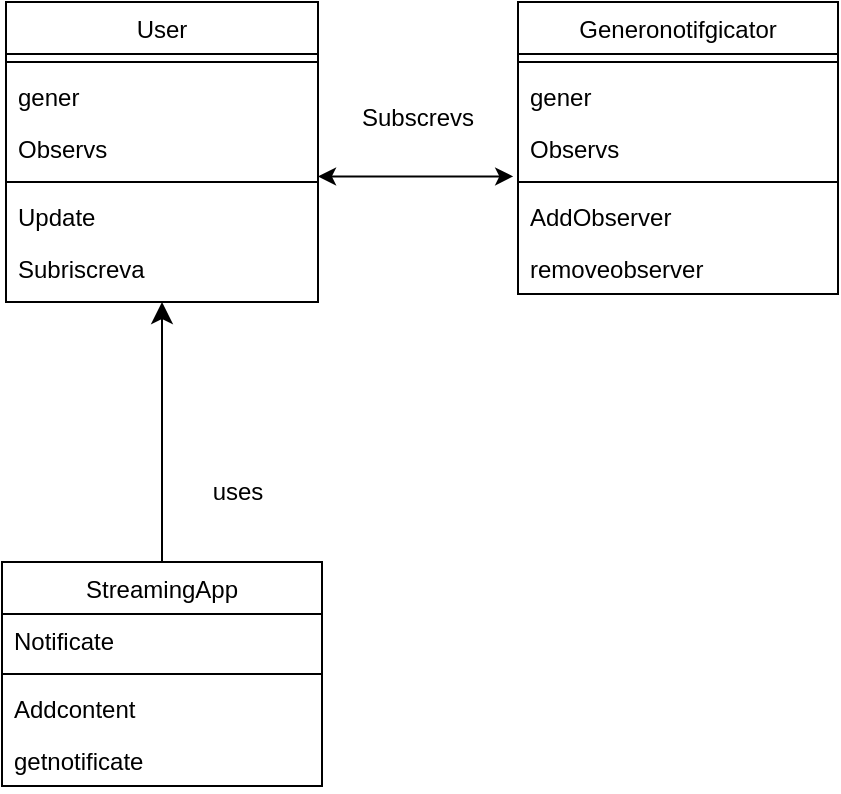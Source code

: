 <mxfile version="26.0.16">
  <diagram id="C5RBs43oDa-KdzZeNtuy" name="Page-1">
    <mxGraphModel dx="1562" dy="917" grid="1" gridSize="10" guides="1" tooltips="1" connect="1" arrows="1" fold="1" page="1" pageScale="1" pageWidth="827" pageHeight="1169" math="0" shadow="0">
      <root>
        <mxCell id="WIyWlLk6GJQsqaUBKTNV-0" />
        <mxCell id="WIyWlLk6GJQsqaUBKTNV-1" parent="WIyWlLk6GJQsqaUBKTNV-0" />
        <mxCell id="tCG1KKOkEMFmfRq8-L1O-9" value="StreamingApp" style="swimlane;fontStyle=0;align=center;verticalAlign=top;childLayout=stackLayout;horizontal=1;startSize=26;horizontalStack=0;resizeParent=1;resizeLast=0;collapsible=1;marginBottom=0;rounded=0;shadow=0;strokeWidth=1;" parent="WIyWlLk6GJQsqaUBKTNV-1" vertex="1">
          <mxGeometry x="192" y="360" width="160" height="112" as="geometry">
            <mxRectangle x="340" y="380" width="170" height="26" as="alternateBounds" />
          </mxGeometry>
        </mxCell>
        <mxCell id="tCG1KKOkEMFmfRq8-L1O-10" value="Notificate" style="text;align=left;verticalAlign=top;spacingLeft=4;spacingRight=4;overflow=hidden;rotatable=0;points=[[0,0.5],[1,0.5]];portConstraint=eastwest;" parent="tCG1KKOkEMFmfRq8-L1O-9" vertex="1">
          <mxGeometry y="26" width="160" height="26" as="geometry" />
        </mxCell>
        <mxCell id="tCG1KKOkEMFmfRq8-L1O-11" value="" style="line;html=1;strokeWidth=1;align=left;verticalAlign=middle;spacingTop=-1;spacingLeft=3;spacingRight=3;rotatable=0;labelPosition=right;points=[];portConstraint=eastwest;" parent="tCG1KKOkEMFmfRq8-L1O-9" vertex="1">
          <mxGeometry y="52" width="160" height="8" as="geometry" />
        </mxCell>
        <mxCell id="q7xlj9FRtzt2IliQ_sH0-22" value="Addcontent" style="text;align=left;verticalAlign=top;spacingLeft=4;spacingRight=4;overflow=hidden;rotatable=0;points=[[0,0.5],[1,0.5]];portConstraint=eastwest;" vertex="1" parent="tCG1KKOkEMFmfRq8-L1O-9">
          <mxGeometry y="60" width="160" height="26" as="geometry" />
        </mxCell>
        <mxCell id="q7xlj9FRtzt2IliQ_sH0-21" value="getnotificate&#xa;" style="text;align=left;verticalAlign=top;spacingLeft=4;spacingRight=4;overflow=hidden;rotatable=0;points=[[0,0.5],[1,0.5]];portConstraint=eastwest;" vertex="1" parent="tCG1KKOkEMFmfRq8-L1O-9">
          <mxGeometry y="86" width="160" height="26" as="geometry" />
        </mxCell>
        <mxCell id="tCG1KKOkEMFmfRq8-L1O-12" value="Generonotifgicator&#xa;" style="swimlane;fontStyle=0;align=center;verticalAlign=top;childLayout=stackLayout;horizontal=1;startSize=26;horizontalStack=0;resizeParent=1;resizeLast=0;collapsible=1;marginBottom=0;rounded=0;shadow=0;strokeWidth=1;" parent="WIyWlLk6GJQsqaUBKTNV-1" vertex="1">
          <mxGeometry x="450" y="80" width="160" height="146" as="geometry">
            <mxRectangle x="340" y="380" width="170" height="26" as="alternateBounds" />
          </mxGeometry>
        </mxCell>
        <mxCell id="tCG1KKOkEMFmfRq8-L1O-14" value="" style="line;html=1;strokeWidth=1;align=left;verticalAlign=middle;spacingTop=-1;spacingLeft=3;spacingRight=3;rotatable=0;labelPosition=right;points=[];portConstraint=eastwest;" parent="tCG1KKOkEMFmfRq8-L1O-12" vertex="1">
          <mxGeometry y="26" width="160" height="8" as="geometry" />
        </mxCell>
        <mxCell id="q7xlj9FRtzt2IliQ_sH0-1" value="gener&#xa;&#xa;" style="text;align=left;verticalAlign=top;spacingLeft=4;spacingRight=4;overflow=hidden;rotatable=0;points=[[0,0.5],[1,0.5]];portConstraint=eastwest;" vertex="1" parent="tCG1KKOkEMFmfRq8-L1O-12">
          <mxGeometry y="34" width="160" height="26" as="geometry" />
        </mxCell>
        <mxCell id="q7xlj9FRtzt2IliQ_sH0-2" value="Observs&#xa;" style="text;align=left;verticalAlign=top;spacingLeft=4;spacingRight=4;overflow=hidden;rotatable=0;points=[[0,0.5],[1,0.5]];portConstraint=eastwest;" vertex="1" parent="tCG1KKOkEMFmfRq8-L1O-12">
          <mxGeometry y="60" width="160" height="26" as="geometry" />
        </mxCell>
        <mxCell id="zkfFHV4jXpPFQw0GAbJ--15" value="" style="line;html=1;strokeWidth=1;align=left;verticalAlign=middle;spacingTop=-1;spacingLeft=3;spacingRight=3;rotatable=0;labelPosition=right;points=[];portConstraint=eastwest;" parent="tCG1KKOkEMFmfRq8-L1O-12" vertex="1">
          <mxGeometry y="86" width="160" height="8" as="geometry" />
        </mxCell>
        <mxCell id="q7xlj9FRtzt2IliQ_sH0-6" value="AddObserver" style="text;align=left;verticalAlign=top;spacingLeft=4;spacingRight=4;overflow=hidden;rotatable=0;points=[[0,0.5],[1,0.5]];portConstraint=eastwest;" vertex="1" parent="tCG1KKOkEMFmfRq8-L1O-12">
          <mxGeometry y="94" width="160" height="26" as="geometry" />
        </mxCell>
        <mxCell id="q7xlj9FRtzt2IliQ_sH0-7" value="removeobserver&#xa;" style="text;align=left;verticalAlign=top;spacingLeft=4;spacingRight=4;overflow=hidden;rotatable=0;points=[[0,0.5],[1,0.5]];portConstraint=eastwest;" vertex="1" parent="tCG1KKOkEMFmfRq8-L1O-12">
          <mxGeometry y="120" width="160" height="26" as="geometry" />
        </mxCell>
        <mxCell id="q7xlj9FRtzt2IliQ_sH0-8" value="User&#xa;" style="swimlane;fontStyle=0;align=center;verticalAlign=top;childLayout=stackLayout;horizontal=1;startSize=26;horizontalStack=0;resizeParent=1;resizeLast=0;collapsible=1;marginBottom=0;rounded=0;shadow=0;strokeWidth=1;" vertex="1" parent="WIyWlLk6GJQsqaUBKTNV-1">
          <mxGeometry x="194" y="80" width="156" height="150" as="geometry">
            <mxRectangle x="340" y="380" width="170" height="26" as="alternateBounds" />
          </mxGeometry>
        </mxCell>
        <mxCell id="q7xlj9FRtzt2IliQ_sH0-9" value="" style="line;html=1;strokeWidth=1;align=left;verticalAlign=middle;spacingTop=-1;spacingLeft=3;spacingRight=3;rotatable=0;labelPosition=right;points=[];portConstraint=eastwest;" vertex="1" parent="q7xlj9FRtzt2IliQ_sH0-8">
          <mxGeometry y="26" width="156" height="8" as="geometry" />
        </mxCell>
        <mxCell id="q7xlj9FRtzt2IliQ_sH0-10" value="gener&#xa;&#xa;" style="text;align=left;verticalAlign=top;spacingLeft=4;spacingRight=4;overflow=hidden;rotatable=0;points=[[0,0.5],[1,0.5]];portConstraint=eastwest;" vertex="1" parent="q7xlj9FRtzt2IliQ_sH0-8">
          <mxGeometry y="34" width="156" height="26" as="geometry" />
        </mxCell>
        <mxCell id="q7xlj9FRtzt2IliQ_sH0-11" value="Observs&#xa;" style="text;align=left;verticalAlign=top;spacingLeft=4;spacingRight=4;overflow=hidden;rotatable=0;points=[[0,0.5],[1,0.5]];portConstraint=eastwest;" vertex="1" parent="q7xlj9FRtzt2IliQ_sH0-8">
          <mxGeometry y="60" width="156" height="26" as="geometry" />
        </mxCell>
        <mxCell id="q7xlj9FRtzt2IliQ_sH0-12" value="" style="line;html=1;strokeWidth=1;align=left;verticalAlign=middle;spacingTop=-1;spacingLeft=3;spacingRight=3;rotatable=0;labelPosition=right;points=[];portConstraint=eastwest;" vertex="1" parent="q7xlj9FRtzt2IliQ_sH0-8">
          <mxGeometry y="86" width="156" height="8" as="geometry" />
        </mxCell>
        <mxCell id="q7xlj9FRtzt2IliQ_sH0-13" value="Update" style="text;align=left;verticalAlign=top;spacingLeft=4;spacingRight=4;overflow=hidden;rotatable=0;points=[[0,0.5],[1,0.5]];portConstraint=eastwest;" vertex="1" parent="q7xlj9FRtzt2IliQ_sH0-8">
          <mxGeometry y="94" width="156" height="26" as="geometry" />
        </mxCell>
        <mxCell id="q7xlj9FRtzt2IliQ_sH0-14" value="Subriscreva" style="text;align=left;verticalAlign=top;spacingLeft=4;spacingRight=4;overflow=hidden;rotatable=0;points=[[0,0.5],[1,0.5]];portConstraint=eastwest;" vertex="1" parent="q7xlj9FRtzt2IliQ_sH0-8">
          <mxGeometry y="120" width="156" height="26" as="geometry" />
        </mxCell>
        <mxCell id="q7xlj9FRtzt2IliQ_sH0-17" value="" style="edgeStyle=segmentEdgeStyle;endArrow=classic;html=1;curved=0;rounded=0;endSize=8;startSize=8;entryX=0.5;entryY=1;entryDx=0;entryDy=0;exitX=0.5;exitY=0;exitDx=0;exitDy=0;" edge="1" parent="WIyWlLk6GJQsqaUBKTNV-1" source="tCG1KKOkEMFmfRq8-L1O-9" target="q7xlj9FRtzt2IliQ_sH0-8">
          <mxGeometry width="50" height="50" relative="1" as="geometry">
            <mxPoint x="250" y="440" as="sourcePoint" />
            <mxPoint x="300" y="390" as="targetPoint" />
          </mxGeometry>
        </mxCell>
        <mxCell id="q7xlj9FRtzt2IliQ_sH0-20" value="uses" style="text;html=1;align=center;verticalAlign=middle;whiteSpace=wrap;rounded=0;" vertex="1" parent="WIyWlLk6GJQsqaUBKTNV-1">
          <mxGeometry x="280" y="310" width="60" height="30" as="geometry" />
        </mxCell>
        <mxCell id="q7xlj9FRtzt2IliQ_sH0-24" value="" style="endArrow=classic;startArrow=classic;html=1;rounded=0;entryX=-0.015;entryY=1.046;entryDx=0;entryDy=0;entryPerimeter=0;exitX=1;exitY=1.046;exitDx=0;exitDy=0;exitPerimeter=0;" edge="1" parent="WIyWlLk6GJQsqaUBKTNV-1" source="q7xlj9FRtzt2IliQ_sH0-11" target="q7xlj9FRtzt2IliQ_sH0-2">
          <mxGeometry width="50" height="50" relative="1" as="geometry">
            <mxPoint x="430" y="360" as="sourcePoint" />
            <mxPoint x="480" y="310" as="targetPoint" />
          </mxGeometry>
        </mxCell>
        <mxCell id="q7xlj9FRtzt2IliQ_sH0-25" value="Subscrevs&lt;div&gt;&lt;br&gt;&lt;/div&gt;" style="text;html=1;align=center;verticalAlign=middle;whiteSpace=wrap;rounded=0;" vertex="1" parent="WIyWlLk6GJQsqaUBKTNV-1">
          <mxGeometry x="370" y="130" width="60" height="30" as="geometry" />
        </mxCell>
      </root>
    </mxGraphModel>
  </diagram>
</mxfile>
